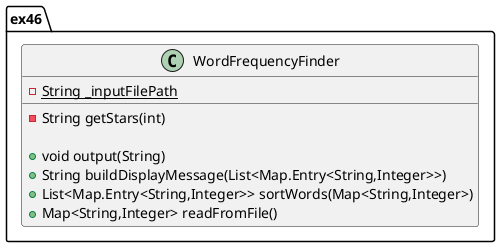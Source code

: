  ' UCF COP3330 Fall 2021 Assignment 3 Solution
 ' Copyright 2021 James Karlinski

@startuml
class ex46.WordFrequencyFinder
{
    - {static} String _inputFilePath
    - String getStars(int)

    + void output(String)
    + String buildDisplayMessage(List<Map.Entry<String,Integer>>)
    + List<Map.Entry<String,Integer>> sortWords(Map<String,Integer>)
    + Map<String,Integer> readFromFile()
}
@enduml